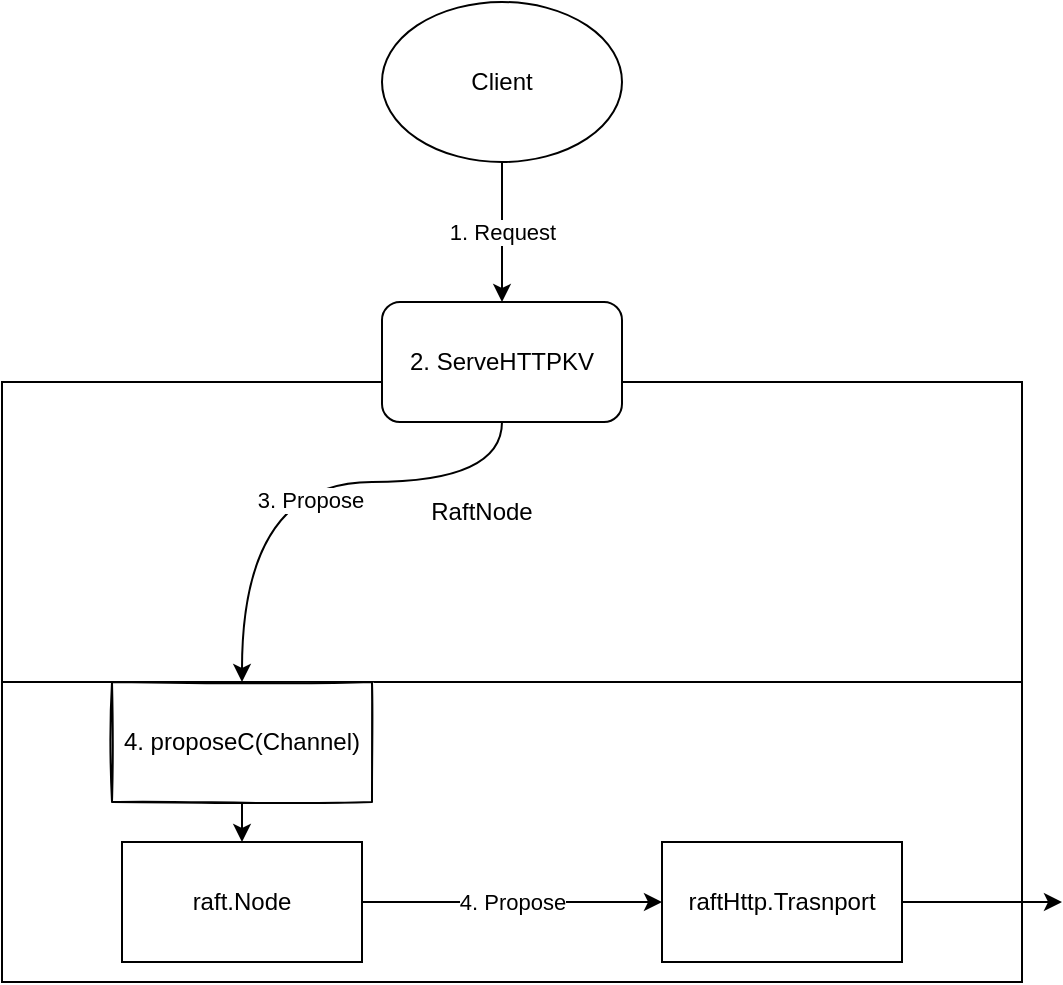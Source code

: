 <mxfile version="20.0.1" type="github">
  <diagram id="csHI2mM88UKKrCnCFawx" name="Page-1">
    <mxGraphModel dx="1550" dy="844" grid="1" gridSize="10" guides="1" tooltips="1" connect="1" arrows="1" fold="1" page="1" pageScale="1" pageWidth="827" pageHeight="1169" math="0" shadow="0">
      <root>
        <mxCell id="0" />
        <mxCell id="1" parent="0" />
        <mxCell id="eugjiV-Yw9u7wyZHqwBX-2" value="&lt;div style=&quot;text-align: justify;&quot;&gt;&lt;br&gt;&lt;/div&gt;" style="rounded=0;whiteSpace=wrap;html=1;sketch=0;" vertex="1" parent="1">
          <mxGeometry x="160" y="210" width="510" height="300" as="geometry" />
        </mxCell>
        <mxCell id="eugjiV-Yw9u7wyZHqwBX-27" value="4. Propose" style="edgeStyle=orthogonalEdgeStyle;curved=1;rounded=0;orthogonalLoop=1;jettySize=auto;html=1;entryX=0;entryY=0.5;entryDx=0;entryDy=0;" edge="1" parent="1" source="eugjiV-Yw9u7wyZHqwBX-3" target="eugjiV-Yw9u7wyZHqwBX-4">
          <mxGeometry relative="1" as="geometry">
            <Array as="points">
              <mxPoint x="420" y="470" />
              <mxPoint x="420" y="470" />
            </Array>
          </mxGeometry>
        </mxCell>
        <mxCell id="eugjiV-Yw9u7wyZHqwBX-3" value="raft.Node" style="rounded=0;whiteSpace=wrap;html=1;" vertex="1" parent="1">
          <mxGeometry x="220" y="440" width="120" height="60" as="geometry" />
        </mxCell>
        <mxCell id="eugjiV-Yw9u7wyZHqwBX-28" style="edgeStyle=orthogonalEdgeStyle;curved=1;rounded=0;orthogonalLoop=1;jettySize=auto;html=1;" edge="1" parent="1" source="eugjiV-Yw9u7wyZHqwBX-4">
          <mxGeometry relative="1" as="geometry">
            <mxPoint x="690" y="470" as="targetPoint" />
          </mxGeometry>
        </mxCell>
        <mxCell id="eugjiV-Yw9u7wyZHqwBX-4" value="raftHttp.Trasnport" style="rounded=0;whiteSpace=wrap;html=1;" vertex="1" parent="1">
          <mxGeometry x="490" y="440" width="120" height="60" as="geometry" />
        </mxCell>
        <mxCell id="eugjiV-Yw9u7wyZHqwBX-5" value="RaftNode" style="text;html=1;strokeColor=none;fillColor=none;align=center;verticalAlign=middle;whiteSpace=wrap;rounded=0;" vertex="1" parent="1">
          <mxGeometry x="370" y="260" width="60" height="30" as="geometry" />
        </mxCell>
        <mxCell id="eugjiV-Yw9u7wyZHqwBX-6" value="2. ServeHTTPKV" style="rounded=1;whiteSpace=wrap;html=1;" vertex="1" parent="1">
          <mxGeometry x="350" y="170" width="120" height="60" as="geometry" />
        </mxCell>
        <mxCell id="eugjiV-Yw9u7wyZHqwBX-10" value="" style="endArrow=none;html=1;rounded=0;entryX=1;entryY=0.5;entryDx=0;entryDy=0;startArrow=none;" edge="1" parent="1" target="eugjiV-Yw9u7wyZHqwBX-2">
          <mxGeometry width="50" height="50" relative="1" as="geometry">
            <mxPoint x="160" y="360" as="sourcePoint" />
            <mxPoint x="60" y="530" as="targetPoint" />
          </mxGeometry>
        </mxCell>
        <mxCell id="eugjiV-Yw9u7wyZHqwBX-26" style="edgeStyle=orthogonalEdgeStyle;curved=1;rounded=0;orthogonalLoop=1;jettySize=auto;html=1;entryX=0.5;entryY=0;entryDx=0;entryDy=0;" edge="1" parent="1" source="eugjiV-Yw9u7wyZHqwBX-14" target="eugjiV-Yw9u7wyZHqwBX-3">
          <mxGeometry relative="1" as="geometry" />
        </mxCell>
        <mxCell id="eugjiV-Yw9u7wyZHqwBX-14" value="4. proposeC(Channel)" style="rounded=0;whiteSpace=wrap;html=1;labelBackgroundColor=none;sketch=1;shadow=0;glass=0;" vertex="1" parent="1">
          <mxGeometry x="215" y="360" width="130" height="60" as="geometry" />
        </mxCell>
        <mxCell id="eugjiV-Yw9u7wyZHqwBX-19" style="edgeStyle=orthogonalEdgeStyle;curved=1;rounded=0;orthogonalLoop=1;jettySize=auto;html=1;exitX=0.5;exitY=1;exitDx=0;exitDy=0;" edge="1" parent="1" source="eugjiV-Yw9u7wyZHqwBX-14" target="eugjiV-Yw9u7wyZHqwBX-14">
          <mxGeometry relative="1" as="geometry" />
        </mxCell>
        <mxCell id="eugjiV-Yw9u7wyZHqwBX-21" value="" style="endArrow=classic;html=1;rounded=0;entryX=0.5;entryY=0;entryDx=0;entryDy=0;exitX=0.5;exitY=1;exitDx=0;exitDy=0;edgeStyle=orthogonalEdgeStyle;curved=1;" edge="1" parent="1" source="eugjiV-Yw9u7wyZHqwBX-6" target="eugjiV-Yw9u7wyZHqwBX-14">
          <mxGeometry width="50" height="50" relative="1" as="geometry">
            <mxPoint x="390" y="320" as="sourcePoint" />
            <mxPoint x="440" y="270" as="targetPoint" />
            <Array as="points">
              <mxPoint x="410" y="260" />
              <mxPoint x="280" y="260" />
            </Array>
          </mxGeometry>
        </mxCell>
        <mxCell id="eugjiV-Yw9u7wyZHqwBX-22" value="3. Propose" style="edgeLabel;html=1;align=center;verticalAlign=middle;resizable=0;points=[];" vertex="1" connectable="0" parent="eugjiV-Yw9u7wyZHqwBX-21">
          <mxGeometry x="-0.032" y="9" relative="1" as="geometry">
            <mxPoint as="offset" />
          </mxGeometry>
        </mxCell>
        <mxCell id="eugjiV-Yw9u7wyZHqwBX-24" value="1. Request" style="edgeStyle=orthogonalEdgeStyle;curved=1;rounded=0;orthogonalLoop=1;jettySize=auto;html=1;entryX=0.5;entryY=0;entryDx=0;entryDy=0;" edge="1" parent="1" source="eugjiV-Yw9u7wyZHqwBX-23" target="eugjiV-Yw9u7wyZHqwBX-6">
          <mxGeometry relative="1" as="geometry" />
        </mxCell>
        <mxCell id="eugjiV-Yw9u7wyZHqwBX-23" value="Client" style="ellipse;whiteSpace=wrap;html=1;rounded=0;shadow=0;glass=0;labelBackgroundColor=none;sketch=0;" vertex="1" parent="1">
          <mxGeometry x="350" y="20" width="120" height="80" as="geometry" />
        </mxCell>
      </root>
    </mxGraphModel>
  </diagram>
</mxfile>
